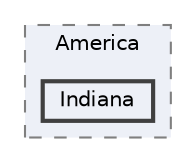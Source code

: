digraph "C:/Users/LukeMabie/documents/Development/Password_Saver_Using_Django-master/venv/Lib/site-packages/tzdata/zoneinfo/America/Indiana"
{
 // LATEX_PDF_SIZE
  bgcolor="transparent";
  edge [fontname=Helvetica,fontsize=10,labelfontname=Helvetica,labelfontsize=10];
  node [fontname=Helvetica,fontsize=10,shape=box,height=0.2,width=0.4];
  compound=true
  subgraph clusterdir_0e09af9477bada020b8ba6ee6ae963d5 {
    graph [ bgcolor="#edf0f7", pencolor="grey50", label="America", fontname=Helvetica,fontsize=10 style="filled,dashed", URL="dir_0e09af9477bada020b8ba6ee6ae963d5.html",tooltip=""]
  dir_3754966a7bb238572acde7d03f7dcbca [label="Indiana", fillcolor="#edf0f7", color="grey25", style="filled,bold", URL="dir_3754966a7bb238572acde7d03f7dcbca.html",tooltip=""];
  }
}
